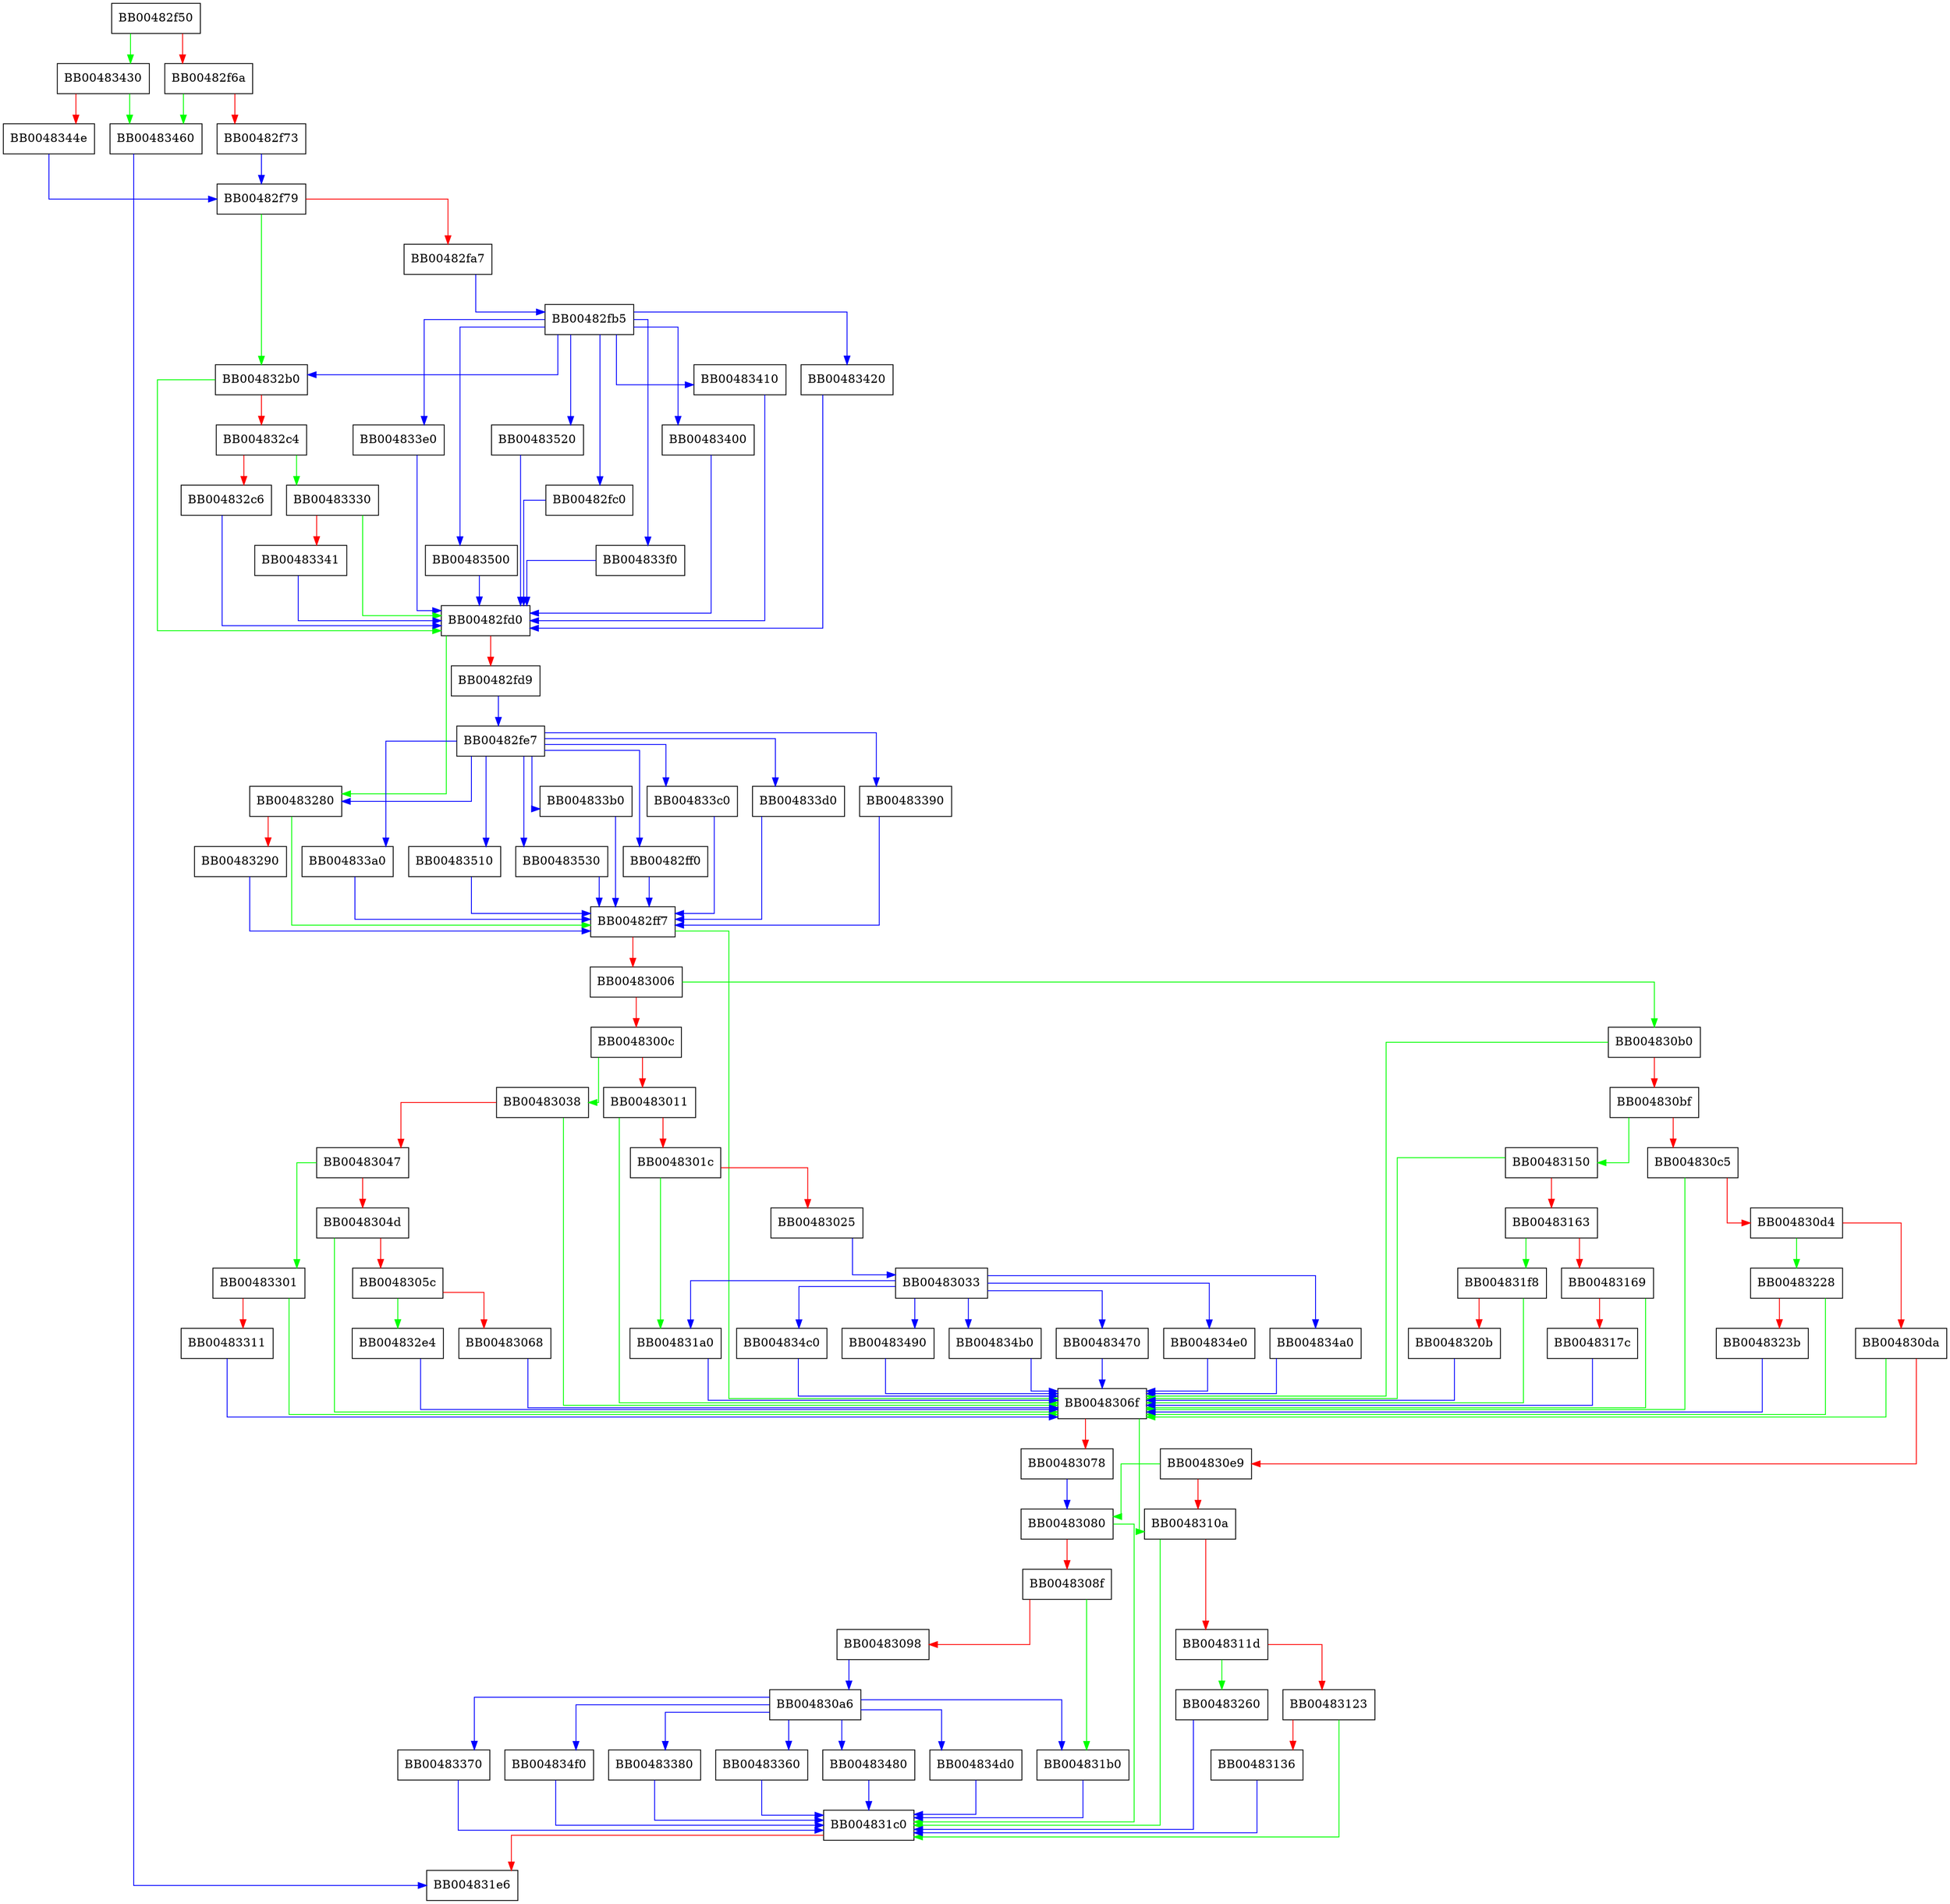 digraph SSL_CIPHER_description {
  node [shape="box"];
  graph [splines=ortho];
  BB00482f50 -> BB00483430 [color="green"];
  BB00482f50 -> BB00482f6a [color="red"];
  BB00482f6a -> BB00483460 [color="green"];
  BB00482f6a -> BB00482f73 [color="red"];
  BB00482f73 -> BB00482f79 [color="blue"];
  BB00482f79 -> BB004832b0 [color="green"];
  BB00482f79 -> BB00482fa7 [color="red"];
  BB00482fa7 -> BB00482fb5 [color="blue"];
  BB00482fb5 -> BB004833e0 [color="blue"];
  BB00482fb5 -> BB00483500 [color="blue"];
  BB00482fb5 -> BB00483520 [color="blue"];
  BB00482fb5 -> BB00482fc0 [color="blue"];
  BB00482fb5 -> BB004833f0 [color="blue"];
  BB00482fb5 -> BB00483400 [color="blue"];
  BB00482fb5 -> BB00483410 [color="blue"];
  BB00482fb5 -> BB00483420 [color="blue"];
  BB00482fb5 -> BB004832b0 [color="blue"];
  BB00482fc0 -> BB00482fd0 [color="blue"];
  BB00482fd0 -> BB00483280 [color="green"];
  BB00482fd0 -> BB00482fd9 [color="red"];
  BB00482fd9 -> BB00482fe7 [color="blue"];
  BB00482fe7 -> BB004833a0 [color="blue"];
  BB00482fe7 -> BB00483510 [color="blue"];
  BB00482fe7 -> BB00483530 [color="blue"];
  BB00482fe7 -> BB00482ff0 [color="blue"];
  BB00482fe7 -> BB004833b0 [color="blue"];
  BB00482fe7 -> BB004833c0 [color="blue"];
  BB00482fe7 -> BB004833d0 [color="blue"];
  BB00482fe7 -> BB00483390 [color="blue"];
  BB00482fe7 -> BB00483280 [color="blue"];
  BB00482ff0 -> BB00482ff7 [color="blue"];
  BB00482ff7 -> BB0048306f [color="green"];
  BB00482ff7 -> BB00483006 [color="red"];
  BB00483006 -> BB004830b0 [color="green"];
  BB00483006 -> BB0048300c [color="red"];
  BB0048300c -> BB00483038 [color="green"];
  BB0048300c -> BB00483011 [color="red"];
  BB00483011 -> BB0048306f [color="green"];
  BB00483011 -> BB0048301c [color="red"];
  BB0048301c -> BB004831a0 [color="green"];
  BB0048301c -> BB00483025 [color="red"];
  BB00483025 -> BB00483033 [color="blue"];
  BB00483033 -> BB00483470 [color="blue"];
  BB00483033 -> BB004834e0 [color="blue"];
  BB00483033 -> BB004831a0 [color="blue"];
  BB00483033 -> BB004834a0 [color="blue"];
  BB00483033 -> BB004834c0 [color="blue"];
  BB00483033 -> BB00483490 [color="blue"];
  BB00483033 -> BB004834b0 [color="blue"];
  BB00483038 -> BB0048306f [color="green"];
  BB00483038 -> BB00483047 [color="red"];
  BB00483047 -> BB00483301 [color="green"];
  BB00483047 -> BB0048304d [color="red"];
  BB0048304d -> BB0048306f [color="green"];
  BB0048304d -> BB0048305c [color="red"];
  BB0048305c -> BB004832e4 [color="green"];
  BB0048305c -> BB00483068 [color="red"];
  BB00483068 -> BB0048306f [color="blue"];
  BB0048306f -> BB0048310a [color="green"];
  BB0048306f -> BB00483078 [color="red"];
  BB00483078 -> BB00483080 [color="blue"];
  BB00483080 -> BB004831c0 [color="green"];
  BB00483080 -> BB0048308f [color="red"];
  BB0048308f -> BB004831b0 [color="green"];
  BB0048308f -> BB00483098 [color="red"];
  BB00483098 -> BB004830a6 [color="blue"];
  BB004830a6 -> BB00483480 [color="blue"];
  BB004830a6 -> BB004834d0 [color="blue"];
  BB004830a6 -> BB004831b0 [color="blue"];
  BB004830a6 -> BB00483370 [color="blue"];
  BB004830a6 -> BB004834f0 [color="blue"];
  BB004830a6 -> BB00483380 [color="blue"];
  BB004830a6 -> BB00483360 [color="blue"];
  BB004830b0 -> BB0048306f [color="green"];
  BB004830b0 -> BB004830bf [color="red"];
  BB004830bf -> BB00483150 [color="green"];
  BB004830bf -> BB004830c5 [color="red"];
  BB004830c5 -> BB0048306f [color="green"];
  BB004830c5 -> BB004830d4 [color="red"];
  BB004830d4 -> BB00483228 [color="green"];
  BB004830d4 -> BB004830da [color="red"];
  BB004830da -> BB0048306f [color="green"];
  BB004830da -> BB004830e9 [color="red"];
  BB004830e9 -> BB00483080 [color="green"];
  BB004830e9 -> BB0048310a [color="red"];
  BB0048310a -> BB004831c0 [color="green"];
  BB0048310a -> BB0048311d [color="red"];
  BB0048311d -> BB00483260 [color="green"];
  BB0048311d -> BB00483123 [color="red"];
  BB00483123 -> BB004831c0 [color="green"];
  BB00483123 -> BB00483136 [color="red"];
  BB00483136 -> BB004831c0 [color="blue"];
  BB00483150 -> BB0048306f [color="green"];
  BB00483150 -> BB00483163 [color="red"];
  BB00483163 -> BB004831f8 [color="green"];
  BB00483163 -> BB00483169 [color="red"];
  BB00483169 -> BB0048306f [color="green"];
  BB00483169 -> BB0048317c [color="red"];
  BB0048317c -> BB0048306f [color="blue"];
  BB004831a0 -> BB0048306f [color="blue"];
  BB004831b0 -> BB004831c0 [color="blue"];
  BB004831c0 -> BB004831e6 [color="red"];
  BB004831f8 -> BB0048306f [color="green"];
  BB004831f8 -> BB0048320b [color="red"];
  BB0048320b -> BB0048306f [color="blue"];
  BB00483228 -> BB0048306f [color="green"];
  BB00483228 -> BB0048323b [color="red"];
  BB0048323b -> BB0048306f [color="blue"];
  BB00483260 -> BB004831c0 [color="blue"];
  BB00483280 -> BB00482ff7 [color="green"];
  BB00483280 -> BB00483290 [color="red"];
  BB00483290 -> BB00482ff7 [color="blue"];
  BB004832b0 -> BB00482fd0 [color="green"];
  BB004832b0 -> BB004832c4 [color="red"];
  BB004832c4 -> BB00483330 [color="green"];
  BB004832c4 -> BB004832c6 [color="red"];
  BB004832c6 -> BB00482fd0 [color="blue"];
  BB004832e4 -> BB0048306f [color="blue"];
  BB00483301 -> BB0048306f [color="green"];
  BB00483301 -> BB00483311 [color="red"];
  BB00483311 -> BB0048306f [color="blue"];
  BB00483330 -> BB00482fd0 [color="green"];
  BB00483330 -> BB00483341 [color="red"];
  BB00483341 -> BB00482fd0 [color="blue"];
  BB00483360 -> BB004831c0 [color="blue"];
  BB00483370 -> BB004831c0 [color="blue"];
  BB00483380 -> BB004831c0 [color="blue"];
  BB00483390 -> BB00482ff7 [color="blue"];
  BB004833a0 -> BB00482ff7 [color="blue"];
  BB004833b0 -> BB00482ff7 [color="blue"];
  BB004833c0 -> BB00482ff7 [color="blue"];
  BB004833d0 -> BB00482ff7 [color="blue"];
  BB004833e0 -> BB00482fd0 [color="blue"];
  BB004833f0 -> BB00482fd0 [color="blue"];
  BB00483400 -> BB00482fd0 [color="blue"];
  BB00483410 -> BB00482fd0 [color="blue"];
  BB00483420 -> BB00482fd0 [color="blue"];
  BB00483430 -> BB00483460 [color="green"];
  BB00483430 -> BB0048344e [color="red"];
  BB0048344e -> BB00482f79 [color="blue"];
  BB00483460 -> BB004831e6 [color="blue"];
  BB00483470 -> BB0048306f [color="blue"];
  BB00483480 -> BB004831c0 [color="blue"];
  BB00483490 -> BB0048306f [color="blue"];
  BB004834a0 -> BB0048306f [color="blue"];
  BB004834b0 -> BB0048306f [color="blue"];
  BB004834c0 -> BB0048306f [color="blue"];
  BB004834d0 -> BB004831c0 [color="blue"];
  BB004834e0 -> BB0048306f [color="blue"];
  BB004834f0 -> BB004831c0 [color="blue"];
  BB00483500 -> BB00482fd0 [color="blue"];
  BB00483510 -> BB00482ff7 [color="blue"];
  BB00483520 -> BB00482fd0 [color="blue"];
  BB00483530 -> BB00482ff7 [color="blue"];
}